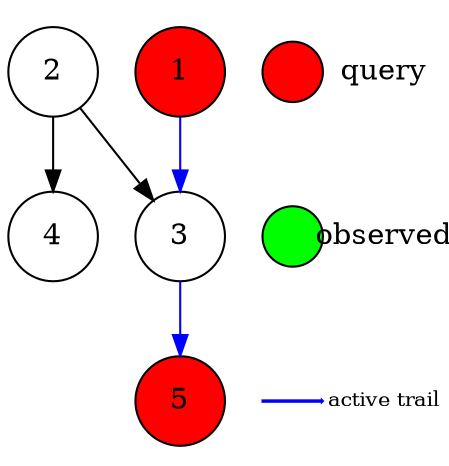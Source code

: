 digraph mentions {
node[shape=circle,fixedsize=true,width=0.6]
"4"
"5"
"4"
"5"
"4"
"5"
	subgraph cluster_0 {	style=invis	b1 [shape=circle,label="query",style="filled",color=white,fixedsize=true,width=0.3];	a1 [shape=circle,label="",style=filled,fillcolor=red,width=0.4];	a1->b1[constraint=false,style=invis];	}	subgraph cluster_1 {		style=invis		b2 [shape=circle,label="observed",style="filled",color=white,fixedsize=true,width=0.3];		a2 [shape=circle,label="",style=filled,fillcolor=green,width=0.4];		a2->b2[constraint=false,style=invis];	}	subgraph cluster_2 {		style=invis		b3 [shape=circle,label="active trail",style="filled",color=white,fixedsize=true,width=0.3,fontsize=10];		a3 [shape=rarrow,label="",color=blue,width=0.4,height=0.0];		a3->b3[constraint=false,style=invis];	}	a1->a2[style=invis];	a2->a3[style=invis];	"1"[shape=circle, style=filled, fillcolor=red]
"5"[shape=circle, style=filled, fillcolor=red]
"1"->"3" [color=blue]
"2"->"3" 
"2"->"4" 
"3"->"5" [color=blue]
}